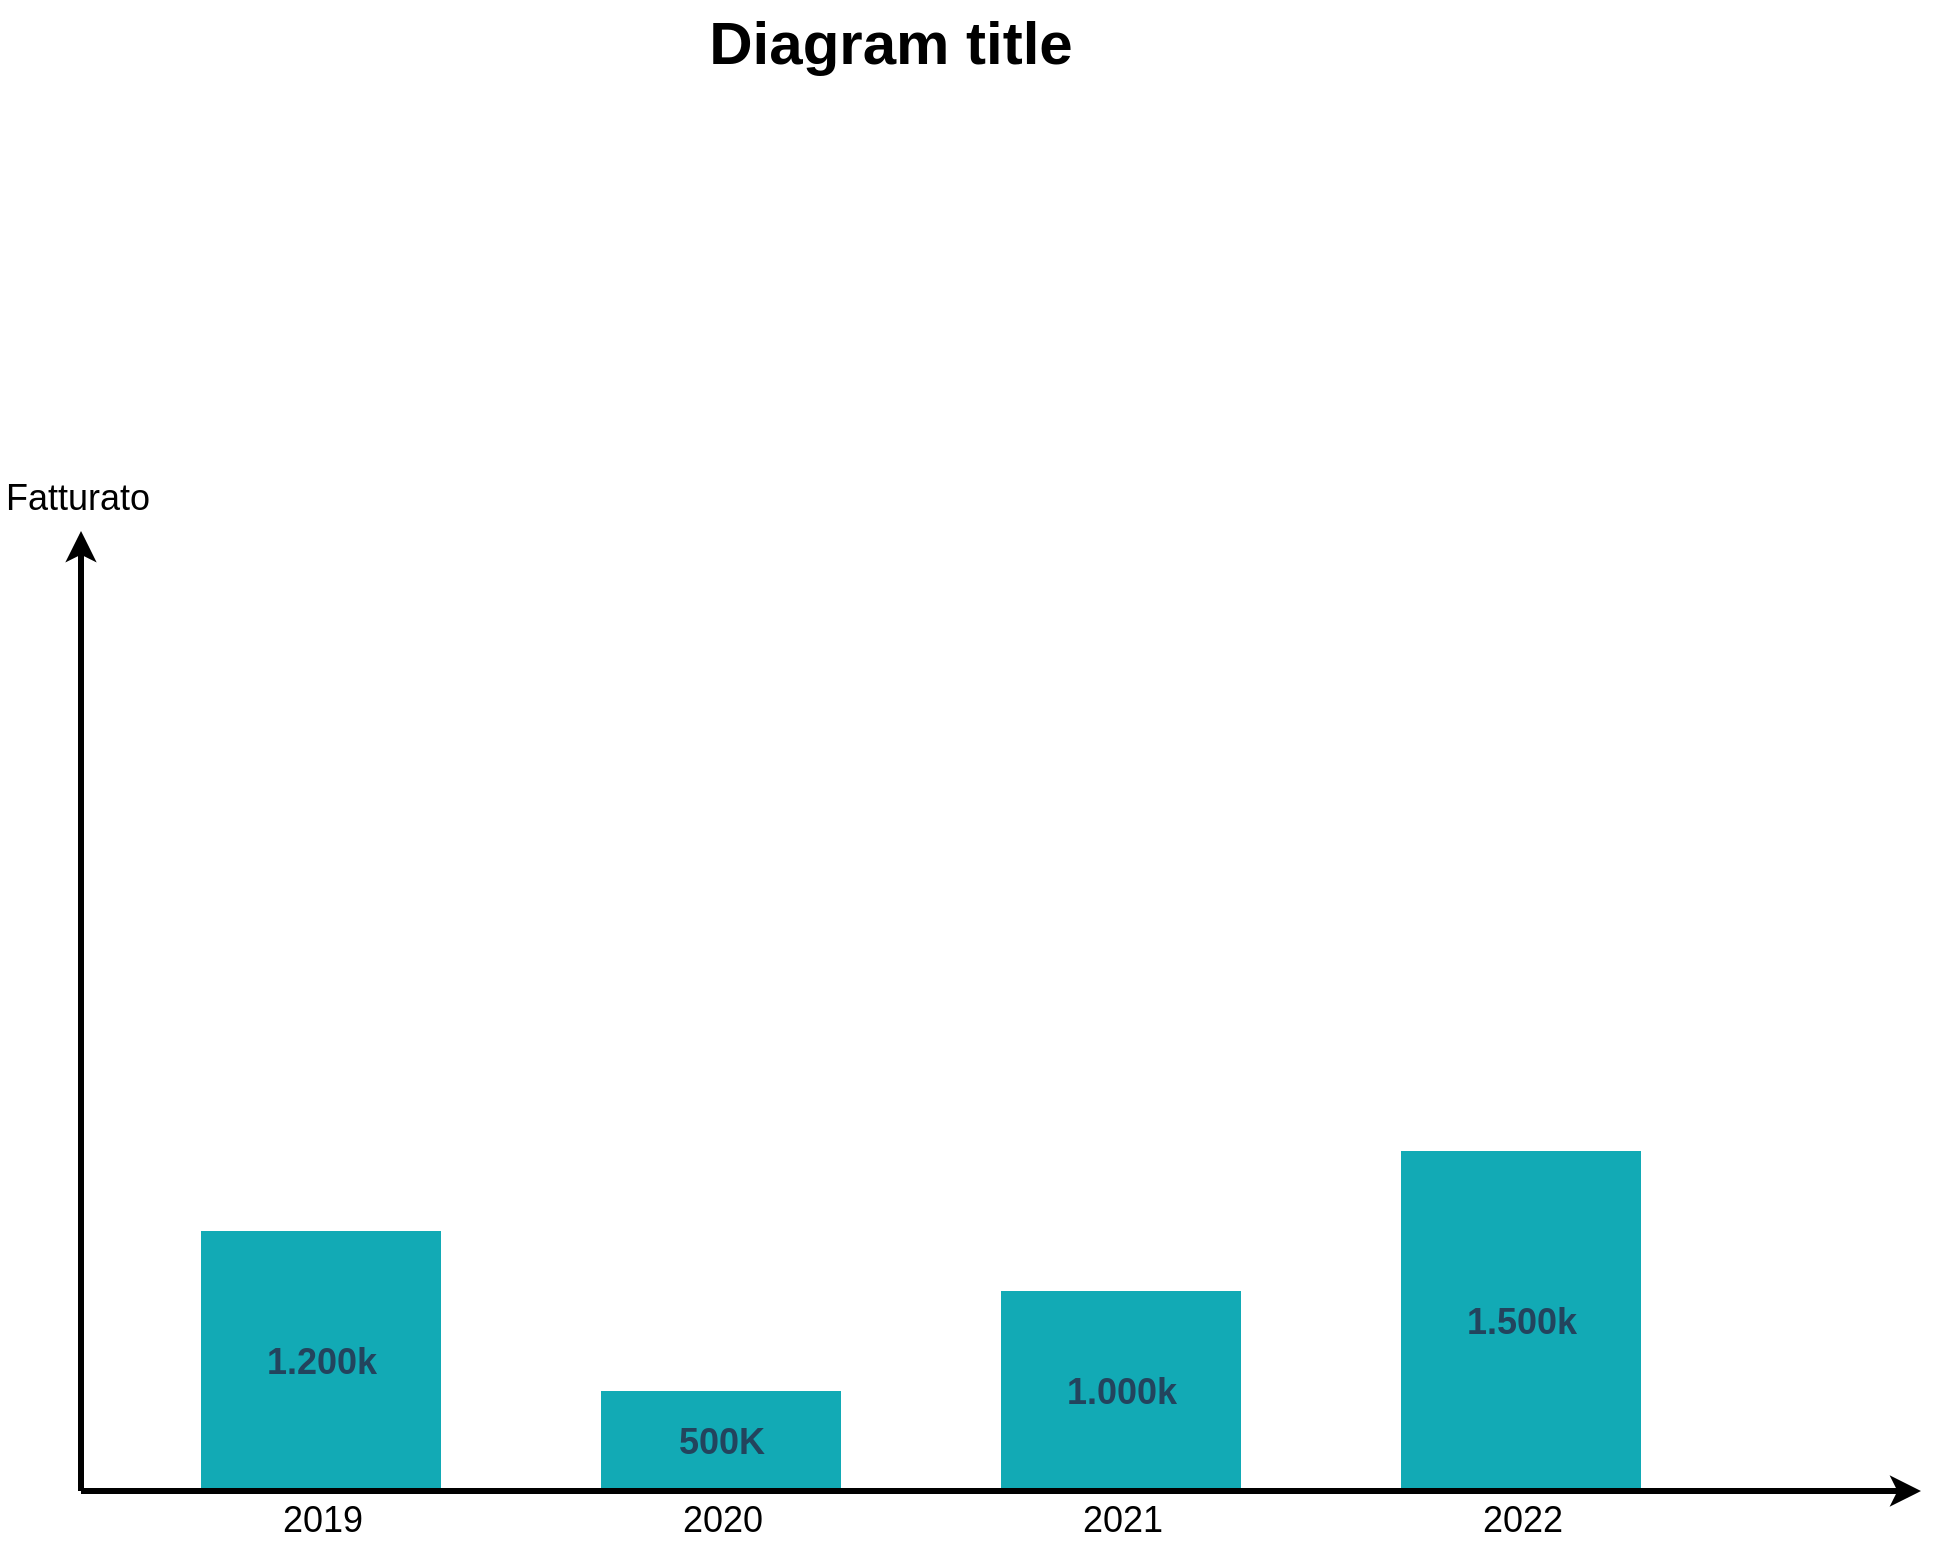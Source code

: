 <mxfile version="20.6.2" type="device"><diagram id="07fea595-8f29-1299-0266-81d95cde20df" name="Page-1"><mxGraphModel dx="-1314" dy="-223" grid="1" gridSize="10" guides="1" tooltips="1" connect="1" arrows="1" fold="1" page="1" pageScale="1" pageWidth="1169" pageHeight="827" background="none" math="0" shadow="0"><root><mxCell id="0"/><mxCell id="1" parent="0"/><mxCell id="723" value="&lt;b&gt;&lt;font style=&quot;font-size: 18px;&quot;&gt;1.200k&lt;/font&gt;&lt;/b&gt;" style="whiteSpace=wrap;fillColor=#12AAB5;gradientColor=none;gradientDirection=east;strokeColor=none;html=1;fontColor=#23445d;" parent="1" vertex="1"><mxGeometry x="2498.5" y="1469.5" width="120" height="130" as="geometry"/></mxCell><mxCell id="724" value="&lt;b&gt;&lt;font style=&quot;font-size: 18px;&quot;&gt;500K&lt;/font&gt;&lt;/b&gt;" style="whiteSpace=wrap;fillColor=#12AAB5;gradientColor=none;gradientDirection=east;strokeColor=none;html=1;fontColor=#23445d;" parent="1" vertex="1"><mxGeometry x="2698.5" y="1549.5" width="120" height="50.0" as="geometry"/></mxCell><mxCell id="725" value="&lt;b&gt;&lt;font style=&quot;font-size: 18px;&quot;&gt;1.000k&lt;/font&gt;&lt;/b&gt;" style="whiteSpace=wrap;fillColor=#12AAB5;gradientColor=none;gradientDirection=east;strokeColor=none;html=1;fontColor=#23445d;" parent="1" vertex="1"><mxGeometry x="2898.5" y="1499.5" width="120" height="100" as="geometry"/></mxCell><mxCell id="726" value="&lt;b&gt;&lt;font style=&quot;font-size: 18px;&quot;&gt;1.500k&lt;/font&gt;&lt;/b&gt;" style="whiteSpace=wrap;fillColor=#12AAB5;gradientColor=none;gradientDirection=east;strokeColor=none;html=1;fontColor=#23445d;" parent="1" vertex="1"><mxGeometry x="3098.5" y="1429.5" width="120" height="170" as="geometry"/></mxCell><mxCell id="727" value="" style="edgeStyle=none;html=1;fontColor=#000000;strokeWidth=3;strokeColor=#000000;" parent="1" edge="1"><mxGeometry width="100" height="100" relative="1" as="geometry"><mxPoint x="2438.5" y="1599.5" as="sourcePoint"/><mxPoint x="2438.5" y="1119.5" as="targetPoint"/></mxGeometry></mxCell><mxCell id="734" value="" style="edgeStyle=none;html=1;fontColor=#000000;strokeWidth=3;strokeColor=#000000;" parent="1" edge="1"><mxGeometry width="100" height="100" relative="1" as="geometry"><mxPoint x="2438.5" y="1599.5" as="sourcePoint"/><mxPoint x="3358.5" y="1599.5" as="targetPoint"/></mxGeometry></mxCell><mxCell id="736" value="2019" style="text;spacingTop=-5;align=center;verticalAlign=middle;fontStyle=0;html=1;fontSize=18;points=[];strokeColor=none;" parent="1" vertex="1"><mxGeometry x="2498.5" y="1601.5" width="120" height="30" as="geometry"/></mxCell><mxCell id="737" value="2020" style="text;spacingTop=-5;align=center;verticalAlign=middle;fontStyle=0;html=1;fontSize=18;points=[];strokeColor=none;" parent="1" vertex="1"><mxGeometry x="2698.5" y="1601.5" width="120" height="30" as="geometry"/></mxCell><mxCell id="738" value="2021" style="text;spacingTop=-5;align=center;verticalAlign=middle;fontStyle=0;html=1;fontSize=18;points=[];strokeColor=none;" parent="1" vertex="1"><mxGeometry x="2898.5" y="1601.5" width="120" height="30" as="geometry"/></mxCell><mxCell id="745" value="Fatturato" style="text;spacingTop=-5;html=1;fontSize=18;fontStyle=0;points=[]" parent="1" vertex="1"><mxGeometry x="2398.5" y="1090.5" width="80" height="20" as="geometry"/></mxCell><mxCell id="749" value="&lt;font style=&quot;font-size: 30px;&quot;&gt;Diagram title&lt;/font&gt;" style="text;spacingTop=-5;align=center;verticalAlign=middle;fontSize=30;fontStyle=1;html=1;points=[]" parent="1" vertex="1"><mxGeometry x="2437.5" y="854.5" width="810" height="45" as="geometry"/></mxCell><mxCell id="752" value="2022" style="text;spacingTop=-5;align=center;verticalAlign=middle;fontStyle=0;html=1;fontSize=18;points=[];strokeColor=none;" parent="1" vertex="1"><mxGeometry x="3098.5" y="1601.5" width="120" height="30" as="geometry"/></mxCell></root></mxGraphModel></diagram></mxfile>